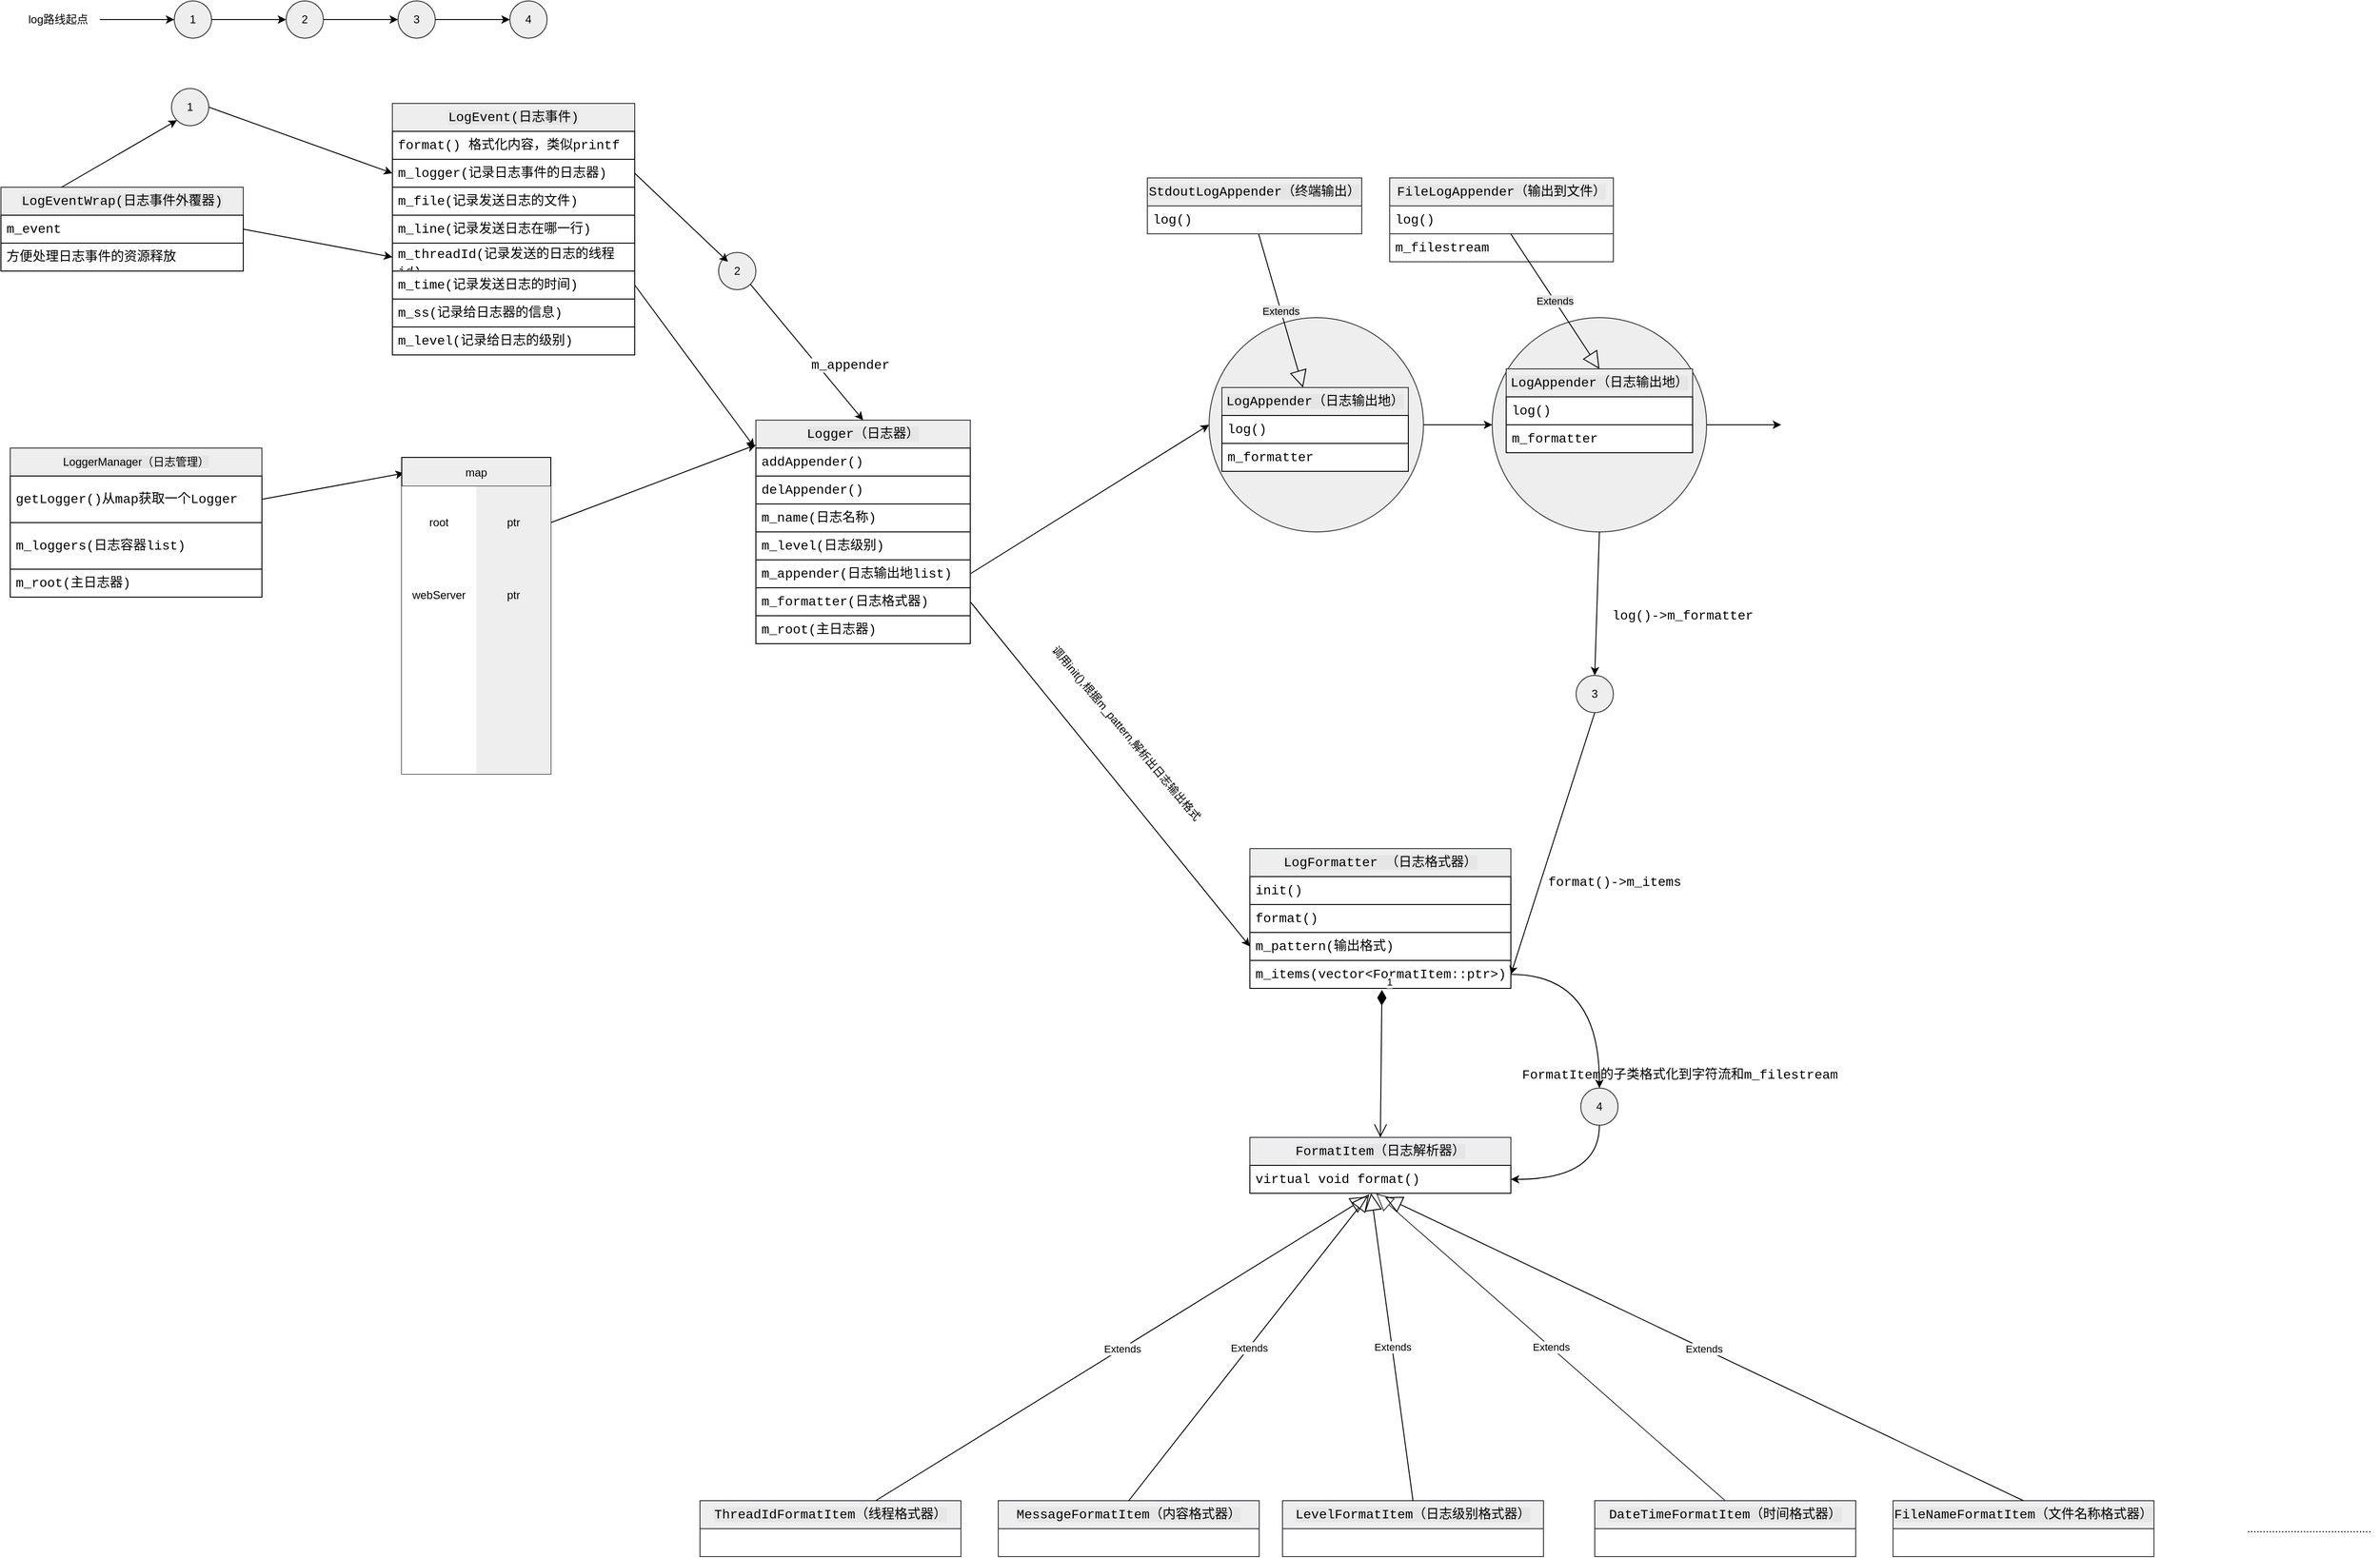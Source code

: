 <mxfile scale="1" border="50">
    <diagram id="f4DNaDPMch9oazMRYpG_" name="第 1 页">
        <mxGraphModel dx="3034" dy="1907" grid="0" gridSize="10" guides="1" tooltips="1" connect="1" arrows="1" fold="1" page="1" pageScale="1" pageWidth="1169" pageHeight="827" background="#ffffff" math="0" shadow="0">
            <root>
                <mxCell id="0"/>
                <mxCell id="1" parent="0"/>
                <mxCell id="154" style="edgeStyle=none;html=1;exitX=0.5;exitY=1;exitDx=0;exitDy=0;entryX=0.5;entryY=0;entryDx=0;entryDy=0;fontColor=#000000;strokeColor=#000000;" parent="1" source="90" target="144" edge="1">
                    <mxGeometry relative="1" as="geometry"/>
                </mxCell>
                <mxCell id="197" style="edgeStyle=none;html=1;exitX=1;exitY=0.5;exitDx=0;exitDy=0;fontColor=#000000;strokeColor=#000000;" parent="1" source="90" edge="1">
                    <mxGeometry relative="1" as="geometry">
                        <mxPoint x="1120" y="145" as="targetPoint"/>
                    </mxGeometry>
                </mxCell>
                <mxCell id="90" value="" style="ellipse;whiteSpace=wrap;html=1;aspect=fixed;strokeColor=#36393d;fillColor=#eeeeee;fontColor=#000000;" parent="1" vertex="1">
                    <mxGeometry x="810" y="30" width="230" height="230" as="geometry"/>
                </mxCell>
                <mxCell id="99" style="edgeStyle=none;html=1;exitX=1;exitY=0.5;exitDx=0;exitDy=0;entryX=0;entryY=0.5;entryDx=0;entryDy=0;fontColor=#000000;strokeColor=#000000;" parent="1" source="88" target="90" edge="1">
                    <mxGeometry relative="1" as="geometry"/>
                </mxCell>
                <mxCell id="88" value="" style="ellipse;whiteSpace=wrap;html=1;aspect=fixed;strokeColor=#36393d;fillColor=#eeeeee;fontColor=#000000;" parent="1" vertex="1">
                    <mxGeometry x="506.25" y="30" width="230" height="230" as="geometry"/>
                </mxCell>
                <mxCell id="5" value="&lt;div style=&quot;font-family: Consolas, &amp;quot;Courier New&amp;quot;, monospace; font-size: 14px; line-height: 19px;&quot;&gt;&lt;font style=&quot;background-color: rgb(230, 230, 230);&quot; color=&quot;#000000&quot;&gt;Logger（日志器）&lt;/font&gt;&lt;/div&gt;" style="swimlane;fontStyle=0;childLayout=stackLayout;horizontal=1;startSize=30;horizontalStack=0;resizeParent=1;resizeParentMax=0;resizeLast=0;collapsible=1;marginBottom=0;whiteSpace=wrap;html=1;strokeColor=#36393d;fillColor=#eeeeee;" parent="1" vertex="1">
                    <mxGeometry x="20" y="140" width="230" height="240" as="geometry"/>
                </mxCell>
                <mxCell id="6" value="&lt;div style=&quot;font-family: Consolas, &amp;quot;Courier New&amp;quot;, monospace; font-size: 14px; line-height: 19px;&quot;&gt;&lt;div style=&quot;line-height: 19px;&quot;&gt;&lt;font style=&quot;background-color: rgb(255, 255, 255);&quot;&gt;addAppender()&lt;/font&gt;&lt;/div&gt;&lt;/div&gt;" style="text;align=left;verticalAlign=middle;spacingLeft=4;spacingRight=4;overflow=hidden;points=[[0,0.5],[1,0.5]];portConstraint=eastwest;rotatable=0;whiteSpace=wrap;html=1;fontColor=#000000;strokeColor=#000000;" parent="5" vertex="1">
                    <mxGeometry y="30" width="230" height="30" as="geometry"/>
                </mxCell>
                <mxCell id="104" value="&lt;div style=&quot;font-family: Consolas, &amp;quot;Courier New&amp;quot;, monospace; font-size: 14px; line-height: 19px;&quot;&gt;&lt;div style=&quot;line-height: 19px;&quot;&gt;&lt;font style=&quot;background-color: rgb(255, 255, 255);&quot;&gt;delAppender()&lt;/font&gt;&lt;/div&gt;&lt;/div&gt;" style="text;align=left;verticalAlign=middle;spacingLeft=4;spacingRight=4;overflow=hidden;points=[[0,0.5],[1,0.5]];portConstraint=eastwest;rotatable=0;whiteSpace=wrap;html=1;fontColor=#000000;strokeColor=#000000;" parent="5" vertex="1">
                    <mxGeometry y="60" width="230" height="30" as="geometry"/>
                </mxCell>
                <mxCell id="103" value="&lt;div style=&quot;font-family: Consolas, &amp;quot;Courier New&amp;quot;, monospace; font-size: 14px; line-height: 19px;&quot;&gt;&lt;font style=&quot;background-color: rgb(255, 255, 255);&quot;&gt;m_name(日志名称)&lt;/font&gt;&lt;/div&gt;" style="text;align=left;verticalAlign=middle;spacingLeft=4;spacingRight=4;overflow=hidden;points=[[0,0.5],[1,0.5]];portConstraint=eastwest;rotatable=0;whiteSpace=wrap;html=1;fontColor=#000000;strokeColor=#000000;" parent="5" vertex="1">
                    <mxGeometry y="90" width="230" height="30" as="geometry"/>
                </mxCell>
                <mxCell id="7" value="&lt;div style=&quot;font-family: Consolas, &amp;quot;Courier New&amp;quot;, monospace; font-size: 14px; line-height: 19px;&quot;&gt;&lt;span style=&quot;background-color: rgb(255, 255, 255);&quot;&gt;m_level(日志级别)&lt;/span&gt;&lt;/div&gt;" style="text;align=left;verticalAlign=middle;spacingLeft=4;spacingRight=4;overflow=hidden;points=[[0,0.5],[1,0.5]];portConstraint=eastwest;rotatable=0;whiteSpace=wrap;html=1;fontColor=#000000;strokeColor=#000000;" parent="5" vertex="1">
                    <mxGeometry y="120" width="230" height="30" as="geometry"/>
                </mxCell>
                <mxCell id="9" value="&lt;div style=&quot;font-family: Consolas, &amp;quot;Courier New&amp;quot;, monospace; font-size: 14px; line-height: 19px;&quot;&gt;&lt;span style=&quot;background-color: rgb(255, 255, 255);&quot;&gt;m_appender(日志输出地list)&lt;/span&gt;&lt;/div&gt;" style="text;align=left;verticalAlign=middle;spacingLeft=4;spacingRight=4;overflow=hidden;points=[[0,0.5],[1,0.5]];portConstraint=eastwest;rotatable=0;whiteSpace=wrap;html=1;fontColor=#000000;strokeColor=#000000;" parent="5" vertex="1">
                    <mxGeometry y="150" width="230" height="30" as="geometry"/>
                </mxCell>
                <mxCell id="8" value="&lt;div style=&quot;font-family: Consolas, &amp;quot;Courier New&amp;quot;, monospace; font-size: 14px; line-height: 19px;&quot;&gt;&lt;div style=&quot;line-height: 19px;&quot;&gt;&lt;span style=&quot;background-color: rgb(255, 255, 255);&quot;&gt;m_formatter(日志格式器)&lt;/span&gt;&lt;/div&gt;&lt;/div&gt;" style="text;align=left;verticalAlign=middle;spacingLeft=4;spacingRight=4;overflow=hidden;points=[[0,0.5],[1,0.5]];portConstraint=eastwest;rotatable=0;whiteSpace=wrap;html=1;fontColor=#000000;strokeColor=#000000;" parent="5" vertex="1">
                    <mxGeometry y="180" width="230" height="30" as="geometry"/>
                </mxCell>
                <mxCell id="10" value="&lt;div style=&quot;font-family: Consolas, &amp;quot;Courier New&amp;quot;, monospace; font-size: 14px; line-height: 19px;&quot;&gt;&lt;span style=&quot;background-color: rgb(255, 255, 255);&quot;&gt;m_root(主日志器)&lt;/span&gt;&lt;/div&gt;" style="text;align=left;verticalAlign=middle;spacingLeft=4;spacingRight=4;overflow=hidden;points=[[0,0.5],[1,0.5]];portConstraint=eastwest;rotatable=0;whiteSpace=wrap;html=1;fontColor=#000000;strokeColor=#000000;" parent="5" vertex="1">
                    <mxGeometry y="210" width="230" height="30" as="geometry"/>
                </mxCell>
                <mxCell id="13" value="&lt;span style=&quot;background-color: rgb(230, 230, 230);&quot;&gt;LoggerManager（日志管理）&lt;/span&gt;" style="swimlane;fontStyle=0;childLayout=stackLayout;horizontal=1;startSize=30;horizontalStack=0;resizeParent=1;resizeParentMax=0;resizeLast=0;collapsible=1;marginBottom=0;whiteSpace=wrap;html=1;labelBackgroundColor=#FFFFFF;fillColor=#eeeeee;strokeColor=#36393d;fontColor=#000000;" parent="1" vertex="1">
                    <mxGeometry x="-780" y="170" width="270" height="160" as="geometry"/>
                </mxCell>
                <mxCell id="14" value="&lt;div style=&quot;font-family: Consolas, &amp;quot;Courier New&amp;quot;, monospace; font-size: 14px; line-height: 19px;&quot;&gt;&lt;div style=&quot;line-height: 19px;&quot;&gt;&lt;span style=&quot;background-color: rgb(255, 255, 255);&quot;&gt;getLogger()从map获取一个Logger&lt;/span&gt;&lt;/div&gt;&lt;/div&gt;" style="text;align=left;verticalAlign=middle;spacingLeft=4;spacingRight=4;overflow=hidden;points=[[0,0.5],[1,0.5]];portConstraint=eastwest;rotatable=0;whiteSpace=wrap;html=1;fontColor=#000000;strokeColor=#000000;" parent="13" vertex="1">
                    <mxGeometry y="30" width="270" height="50" as="geometry"/>
                </mxCell>
                <mxCell id="198" value="&lt;div style=&quot;font-family: Consolas, &amp;quot;Courier New&amp;quot;, monospace; font-size: 14px; line-height: 19px;&quot;&gt;&lt;span style=&quot;background-color: rgb(255, 255, 255);&quot;&gt;m_loggers(日志容器list)&lt;/span&gt;&lt;/div&gt;" style="text;align=left;verticalAlign=middle;spacingLeft=4;spacingRight=4;overflow=hidden;points=[[0,0.5],[1,0.5]];portConstraint=eastwest;rotatable=0;whiteSpace=wrap;html=1;fontColor=#000000;strokeColor=#000000;" parent="13" vertex="1">
                    <mxGeometry y="80" width="270" height="50" as="geometry"/>
                </mxCell>
                <mxCell id="16" value="&lt;div style=&quot;font-family: Consolas, &amp;quot;Courier New&amp;quot;, monospace; font-size: 14px; line-height: 19px;&quot;&gt;&lt;div style=&quot;line-height: 19px;&quot;&gt;&lt;div style=&quot;line-height: 19px;&quot;&gt;&lt;span style=&quot;background-color: rgb(255, 255, 255);&quot;&gt;m_root(主日志器)&lt;/span&gt;&lt;/div&gt;&lt;/div&gt;&lt;/div&gt;" style="text;align=left;verticalAlign=middle;spacingLeft=4;spacingRight=4;overflow=hidden;points=[[0,0.5],[1,0.5]];portConstraint=eastwest;rotatable=0;whiteSpace=wrap;html=1;fontColor=#000000;strokeColor=#000000;" parent="13" vertex="1">
                    <mxGeometry y="130" width="270" height="30" as="geometry"/>
                </mxCell>
                <mxCell id="19" style="edgeStyle=none;html=1;entryX=0.015;entryY=0.05;entryDx=0;entryDy=0;exitX=1;exitY=0.5;exitDx=0;exitDy=0;entryPerimeter=0;fontColor=#000000;strokeColor=#000000;" parent="1" source="14" target="72" edge="1">
                    <mxGeometry relative="1" as="geometry">
                        <mxPoint x="-10.0" y="240" as="targetPoint"/>
                    </mxGeometry>
                </mxCell>
                <mxCell id="22" value="&lt;div style=&quot;font-family: Consolas, &amp;quot;Courier New&amp;quot;, monospace; font-size: 14px; line-height: 19px;&quot;&gt;&lt;span style=&quot;background-color: rgb(230, 230, 230);&quot;&gt;LogFormatter （日志格式器）&lt;/span&gt;&lt;/div&gt;" style="swimlane;fontStyle=0;childLayout=stackLayout;horizontal=1;startSize=30;horizontalStack=0;resizeParent=1;resizeParentMax=0;resizeLast=0;collapsible=1;marginBottom=0;whiteSpace=wrap;html=1;strokeColor=#36393d;fillColor=#eeeeee;fontColor=#000000;" parent="1" vertex="1">
                    <mxGeometry x="550" y="600" width="280" height="150" as="geometry"/>
                </mxCell>
                <mxCell id="23" value="&lt;div style=&quot;font-family: Consolas, &amp;quot;Courier New&amp;quot;, monospace; font-size: 14px; line-height: 19px;&quot;&gt;&lt;span style=&quot;background-color: rgb(255, 255, 255);&quot;&gt;init()&lt;/span&gt;&lt;/div&gt;" style="text;align=left;verticalAlign=middle;spacingLeft=4;spacingRight=4;overflow=hidden;points=[[0,0.5],[1,0.5]];portConstraint=eastwest;rotatable=0;whiteSpace=wrap;html=1;fontColor=#000000;strokeColor=#000000;" parent="22" vertex="1">
                    <mxGeometry y="30" width="280" height="30" as="geometry"/>
                </mxCell>
                <mxCell id="165" value="&lt;div style=&quot;font-family: Consolas, &amp;quot;Courier New&amp;quot;, monospace; font-size: 14px; line-height: 19px;&quot;&gt;&lt;div style=&quot;line-height: 19px;&quot;&gt;&lt;span style=&quot;background-color: rgb(255, 255, 255);&quot;&gt;format()&lt;/span&gt;&lt;/div&gt;&lt;/div&gt;" style="text;align=left;verticalAlign=middle;spacingLeft=4;spacingRight=4;overflow=hidden;points=[[0,0.5],[1,0.5]];portConstraint=eastwest;rotatable=0;whiteSpace=wrap;html=1;fontColor=#000000;strokeColor=#000000;" parent="22" vertex="1">
                    <mxGeometry y="60" width="280" height="30" as="geometry"/>
                </mxCell>
                <mxCell id="24" value="&lt;div style=&quot;font-family: Consolas, &amp;quot;Courier New&amp;quot;, monospace; font-size: 14px; line-height: 19px;&quot;&gt;&lt;span style=&quot;background-color: rgb(255, 255, 255);&quot;&gt;m_pattern(输出格式)&lt;/span&gt;&lt;/div&gt;" style="text;align=left;verticalAlign=middle;spacingLeft=4;spacingRight=4;overflow=hidden;points=[[0,0.5],[1,0.5]];portConstraint=eastwest;rotatable=0;whiteSpace=wrap;html=1;fontColor=#000000;strokeColor=#000000;" parent="22" vertex="1">
                    <mxGeometry y="90" width="280" height="30" as="geometry"/>
                </mxCell>
                <mxCell id="25" value="&lt;div style=&quot;font-family: Consolas, &amp;quot;Courier New&amp;quot;, monospace; font-size: 14px; line-height: 19px;&quot;&gt;&lt;span style=&quot;background-color: rgb(255, 255, 255);&quot;&gt;m_items(vector&amp;lt;FormatItem::ptr&amp;gt;)&lt;/span&gt;&lt;/div&gt;" style="text;align=left;verticalAlign=middle;spacingLeft=4;spacingRight=4;overflow=hidden;points=[[0,0.5],[1,0.5]];portConstraint=eastwest;rotatable=0;whiteSpace=wrap;html=1;fontColor=#000000;strokeColor=#000000;" parent="22" vertex="1">
                    <mxGeometry y="120" width="280" height="30" as="geometry"/>
                </mxCell>
                <mxCell id="26" style="edgeStyle=none;html=1;entryX=0;entryY=0.5;entryDx=0;entryDy=0;exitX=1;exitY=0.5;exitDx=0;exitDy=0;fontColor=#000000;strokeColor=#000000;" parent="1" source="8" target="24" edge="1">
                    <mxGeometry relative="1" as="geometry"/>
                </mxCell>
                <mxCell id="28" value="调用init(),根据m_pattern,解析出日志输出格式" style="text;html=1;align=center;verticalAlign=middle;resizable=0;points=[];autosize=1;rotation=50;fontColor=#000000;strokeColor=none;labelBorderColor=none;" parent="1" vertex="1">
                    <mxGeometry x="277" y="461" width="280" height="30" as="geometry"/>
                </mxCell>
                <mxCell id="29" value="&lt;div style=&quot;font-family: Consolas, &amp;quot;Courier New&amp;quot;, monospace; font-size: 14px; line-height: 19px;&quot;&gt;&lt;div style=&quot;line-height: 19px;&quot;&gt;&lt;span style=&quot;background-color: rgb(230, 230, 230);&quot;&gt;LogAppender（日志输出地）&lt;/span&gt;&lt;/div&gt;&lt;/div&gt;" style="swimlane;fontStyle=0;childLayout=stackLayout;horizontal=1;startSize=30;horizontalStack=0;resizeParent=1;resizeParentMax=0;resizeLast=0;collapsible=1;marginBottom=0;whiteSpace=wrap;html=1;strokeColor=#36393d;fillColor=#eeeeee;fontColor=#000000;" parent="1" vertex="1">
                    <mxGeometry x="520" y="105" width="200" height="90" as="geometry"/>
                </mxCell>
                <mxCell id="127" value="&lt;div style=&quot;font-family: Consolas, &amp;quot;Courier New&amp;quot;, monospace; font-size: 14px; line-height: 19px;&quot;&gt;&lt;div style=&quot;line-height: 19px;&quot;&gt;&lt;span style=&quot;background-color: rgb(255, 255, 255);&quot;&gt;log()&lt;/span&gt;&lt;br&gt;&lt;/div&gt;&lt;/div&gt;" style="text;align=left;verticalAlign=middle;spacingLeft=4;spacingRight=4;overflow=hidden;points=[[0,0.5],[1,0.5]];portConstraint=eastwest;rotatable=0;whiteSpace=wrap;html=1;fontColor=#000000;strokeColor=#000000;fillColor=#FFFFFF;" parent="29" vertex="1">
                    <mxGeometry y="30" width="200" height="30" as="geometry"/>
                </mxCell>
                <mxCell id="30" value="&lt;div style=&quot;font-family: Consolas, &amp;quot;Courier New&amp;quot;, monospace; font-size: 14px; line-height: 19px;&quot;&gt;&lt;div style=&quot;line-height: 19px;&quot;&gt;&lt;span style=&quot;background-color: rgb(255, 255, 255);&quot;&gt;m_formatter&lt;/span&gt;&lt;/div&gt;&lt;/div&gt;" style="text;align=left;verticalAlign=middle;spacingLeft=4;spacingRight=4;overflow=hidden;points=[[0,0.5],[1,0.5]];portConstraint=eastwest;rotatable=0;whiteSpace=wrap;html=1;fontColor=#000000;strokeColor=#000000;fillColor=#FFFFFF;" parent="29" vertex="1">
                    <mxGeometry y="60" width="200" height="30" as="geometry"/>
                </mxCell>
                <mxCell id="33" style="edgeStyle=none;html=1;exitX=1;exitY=0.5;exitDx=0;exitDy=0;entryX=0;entryY=0.5;entryDx=0;entryDy=0;fontColor=#000000;strokeColor=#000000;" parent="1" source="9" target="88" edge="1">
                    <mxGeometry relative="1" as="geometry">
                        <mxPoint x="510" y="180" as="targetPoint"/>
                    </mxGeometry>
                </mxCell>
                <mxCell id="36" value="&lt;span style=&quot;background-color: rgb(230, 230, 230);&quot;&gt;Extends&lt;/span&gt;" style="endArrow=block;endSize=16;endFill=0;html=1;fontColor=#000000;strokeColor=#000000;" parent="1" source="39" target="29" edge="1">
                    <mxGeometry width="160" relative="1" as="geometry">
                        <mxPoint x="1020" y="150" as="sourcePoint"/>
                        <mxPoint x="800" y="140" as="targetPoint"/>
                    </mxGeometry>
                </mxCell>
                <mxCell id="38" value="&lt;div style=&quot;font-family: Consolas, &amp;quot;Courier New&amp;quot;, monospace; font-size: 14px; line-height: 19px;&quot;&gt;&lt;div style=&quot;line-height: 19px;&quot;&gt;&lt;div style=&quot;line-height: 19px;&quot;&gt;&lt;font style=&quot;background-color: rgb(230, 230, 230);&quot; color=&quot;#000000&quot;&gt;StdoutLogAppender（终端输出）&lt;/font&gt;&lt;/div&gt;&lt;/div&gt;&lt;/div&gt;" style="swimlane;fontStyle=0;childLayout=stackLayout;horizontal=1;startSize=30;horizontalStack=0;resizeParent=1;resizeParentMax=0;resizeLast=0;collapsible=1;marginBottom=0;whiteSpace=wrap;html=1;strokeColor=#36393d;fillColor=#eeeeee;fontColor=#E6E6E6;" parent="1" vertex="1">
                    <mxGeometry x="440" y="-120" width="230" height="60" as="geometry"/>
                </mxCell>
                <mxCell id="39" value="&lt;div style=&quot;font-family: Consolas, &amp;quot;Courier New&amp;quot;, monospace; font-size: 14px; line-height: 19px;&quot;&gt;&lt;div style=&quot;line-height: 19px;&quot;&gt;&lt;span style=&quot;background-color: rgb(255, 255, 255);&quot;&gt;log()&lt;/span&gt;&lt;/div&gt;&lt;/div&gt;" style="text;align=left;verticalAlign=middle;spacingLeft=4;spacingRight=4;overflow=hidden;points=[[0,0.5],[1,0.5]];portConstraint=eastwest;rotatable=0;whiteSpace=wrap;html=1;strokeColor=#36393d;fillColor=#FFFFFF;fontColor=#000000;labelBorderColor=none;" parent="38" vertex="1">
                    <mxGeometry y="30" width="230" height="30" as="geometry"/>
                </mxCell>
                <mxCell id="40" value="&lt;div style=&quot;font-family: Consolas, &amp;quot;Courier New&amp;quot;, monospace; font-size: 14px; line-height: 19px;&quot;&gt;&lt;div style=&quot;line-height: 19px;&quot;&gt;&lt;div style=&quot;line-height: 19px;&quot;&gt;&lt;div style=&quot;line-height: 19px;&quot;&gt;&lt;span style=&quot;background-color: rgb(230, 230, 230);&quot;&gt;FileLogAppender（输出到文件）&lt;/span&gt;&lt;/div&gt;&lt;/div&gt;&lt;/div&gt;&lt;/div&gt;" style="swimlane;fontStyle=0;childLayout=stackLayout;horizontal=1;startSize=30;horizontalStack=0;resizeParent=1;resizeParentMax=0;resizeLast=0;collapsible=1;marginBottom=0;whiteSpace=wrap;html=1;strokeColor=#36393d;fillColor=#eeeeee;fontColor=#000000;" parent="1" vertex="1">
                    <mxGeometry x="700" y="-120" width="240" height="90" as="geometry"/>
                </mxCell>
                <mxCell id="41" value="&lt;div style=&quot;font-family: Consolas, &amp;quot;Courier New&amp;quot;, monospace; font-size: 14px; line-height: 19px;&quot;&gt;&lt;div style=&quot;line-height: 19px;&quot;&gt;&lt;span style=&quot;background-color: rgb(255, 255, 255);&quot;&gt;log()&lt;/span&gt;&lt;/div&gt;&lt;/div&gt;" style="text;align=left;verticalAlign=middle;spacingLeft=4;spacingRight=4;overflow=hidden;points=[[0,0.5],[1,0.5]];portConstraint=eastwest;rotatable=0;whiteSpace=wrap;html=1;strokeColor=#36393d;fillColor=#FFFFFF;fontColor=#000000;" parent="40" vertex="1">
                    <mxGeometry y="30" width="240" height="30" as="geometry"/>
                </mxCell>
                <mxCell id="128" value="&lt;div style=&quot;font-family: Consolas, &amp;quot;Courier New&amp;quot;, monospace; font-size: 14px; line-height: 19px;&quot;&gt;&lt;div style=&quot;line-height: 19px;&quot;&gt;&lt;span style=&quot;background-color: rgb(255, 255, 255);&quot;&gt;m_filestream&lt;/span&gt;&lt;br&gt;&lt;/div&gt;&lt;/div&gt;" style="text;align=left;verticalAlign=middle;spacingLeft=4;spacingRight=4;overflow=hidden;points=[[0,0.5],[1,0.5]];portConstraint=eastwest;rotatable=0;whiteSpace=wrap;html=1;strokeColor=#36393d;fillColor=#FFFFFF;fontColor=#000000;" parent="40" vertex="1">
                    <mxGeometry y="60" width="240" height="30" as="geometry"/>
                </mxCell>
                <mxCell id="42" value="&lt;span style=&quot;background-color: rgb(230, 230, 230);&quot;&gt;Extends&lt;/span&gt;" style="endArrow=block;endSize=16;endFill=0;html=1;entryX=0.5;entryY=0;entryDx=0;entryDy=0;fontColor=#000000;strokeColor=#000000;" parent="1" source="41" target="92" edge="1">
                    <mxGeometry width="160" relative="1" as="geometry">
                        <mxPoint x="730" y="120" as="sourcePoint"/>
                        <mxPoint x="890" y="120" as="targetPoint"/>
                    </mxGeometry>
                </mxCell>
                <mxCell id="72" value="map" style="shape=table;startSize=31;container=1;collapsible=0;childLayout=tableLayout;fillColor=#eeeeee;strokeColor=#000000;fontColor=#000000;labelBorderColor=none;labelBackgroundColor=none;" parent="1" vertex="1">
                    <mxGeometry x="-360" y="180" width="160" height="340" as="geometry"/>
                </mxCell>
                <mxCell id="73" value="" style="shape=tableRow;horizontal=0;startSize=0;swimlaneHead=0;swimlaneBody=0;top=0;left=0;bottom=0;right=0;collapsible=0;dropTarget=0;points=[[0,0.5],[1,0.5]];portConstraint=eastwest;strokeColor=#36393d;fillColor=#eeeeee;labelBorderColor=#000000;" parent="72" vertex="1">
                    <mxGeometry y="31" width="160" height="78" as="geometry"/>
                </mxCell>
                <mxCell id="74" value="&lt;font&gt;root&lt;/font&gt;" style="shape=partialRectangle;html=1;whiteSpace=wrap;connectable=0;overflow=hidden;top=0;left=0;bottom=0;right=0;pointerEvents=1;strokeColor=#000000;fillColor=#FFFFFF;fontColor=#000000;" parent="73" vertex="1">
                    <mxGeometry width="80" height="78" as="geometry">
                        <mxRectangle width="80" height="78" as="alternateBounds"/>
                    </mxGeometry>
                </mxCell>
                <mxCell id="75" value="&lt;font&gt;ptr&lt;/font&gt;" style="shape=partialRectangle;html=1;whiteSpace=wrap;connectable=0;overflow=hidden;top=0;left=0;bottom=0;right=0;pointerEvents=1;strokeColor=#36393d;fillColor=#eeeeee;fontColor=#000000;" parent="73" vertex="1">
                    <mxGeometry x="80" width="80" height="78" as="geometry">
                        <mxRectangle width="80" height="78" as="alternateBounds"/>
                    </mxGeometry>
                </mxCell>
                <mxCell id="76" value="" style="shape=tableRow;horizontal=0;startSize=0;swimlaneHead=0;swimlaneBody=0;top=0;left=0;bottom=0;right=0;collapsible=0;dropTarget=0;points=[[0,0.5],[1,0.5]];portConstraint=eastwest;strokeColor=#36393d;fillColor=#eeeeee;" parent="72" vertex="1">
                    <mxGeometry y="109" width="160" height="77" as="geometry"/>
                </mxCell>
                <mxCell id="77" value="&lt;font&gt;webServer&lt;/font&gt;" style="shape=partialRectangle;html=1;whiteSpace=wrap;connectable=0;overflow=hidden;top=0;left=0;bottom=0;right=0;pointerEvents=1;strokeColor=#36393d;fillColor=#FFFFFF;fontColor=#000000;" parent="76" vertex="1">
                    <mxGeometry width="80" height="77" as="geometry">
                        <mxRectangle width="80" height="77" as="alternateBounds"/>
                    </mxGeometry>
                </mxCell>
                <mxCell id="78" value="&lt;font&gt;ptr&lt;/font&gt;" style="shape=partialRectangle;html=1;whiteSpace=wrap;connectable=0;overflow=hidden;top=0;left=0;bottom=0;right=0;pointerEvents=1;strokeColor=#36393d;fillColor=#eeeeee;fontColor=#000000;" parent="76" vertex="1">
                    <mxGeometry x="80" width="80" height="77" as="geometry">
                        <mxRectangle width="80" height="77" as="alternateBounds"/>
                    </mxGeometry>
                </mxCell>
                <mxCell id="79" value="" style="shape=tableRow;horizontal=0;startSize=0;swimlaneHead=0;swimlaneBody=0;top=0;left=0;bottom=0;right=0;collapsible=0;dropTarget=0;points=[[0,0.5],[1,0.5]];portConstraint=eastwest;strokeColor=#36393d;fillColor=#eeeeee;" parent="72" vertex="1">
                    <mxGeometry y="186" width="160" height="77" as="geometry"/>
                </mxCell>
                <mxCell id="80" value="" style="shape=partialRectangle;html=1;whiteSpace=wrap;connectable=0;overflow=hidden;top=0;left=0;bottom=0;right=0;pointerEvents=1;strokeColor=#36393d;fillColor=#FFFFFF;" parent="79" vertex="1">
                    <mxGeometry width="80" height="77" as="geometry">
                        <mxRectangle width="80" height="77" as="alternateBounds"/>
                    </mxGeometry>
                </mxCell>
                <mxCell id="81" value="" style="shape=partialRectangle;html=1;whiteSpace=wrap;connectable=0;overflow=hidden;top=0;left=0;bottom=0;right=0;pointerEvents=1;strokeColor=#36393d;fillColor=#eeeeee;" parent="79" vertex="1">
                    <mxGeometry x="80" width="80" height="77" as="geometry">
                        <mxRectangle width="80" height="77" as="alternateBounds"/>
                    </mxGeometry>
                </mxCell>
                <mxCell id="82" value="" style="shape=tableRow;horizontal=0;startSize=0;swimlaneHead=0;swimlaneBody=0;top=0;left=0;bottom=0;right=0;collapsible=0;dropTarget=0;points=[[0,0.5],[1,0.5]];portConstraint=eastwest;fontColor=#000000;strokeColor=#000000;" parent="72" vertex="1">
                    <mxGeometry y="263" width="160" height="77" as="geometry"/>
                </mxCell>
                <mxCell id="83" value="" style="shape=partialRectangle;html=1;whiteSpace=wrap;connectable=0;overflow=hidden;top=0;left=0;bottom=0;right=0;pointerEvents=1;strokeColor=#36393d;fillColor=#FFFFFF;" parent="82" vertex="1">
                    <mxGeometry width="80" height="77" as="geometry">
                        <mxRectangle width="80" height="77" as="alternateBounds"/>
                    </mxGeometry>
                </mxCell>
                <mxCell id="84" value="" style="shape=partialRectangle;html=1;whiteSpace=wrap;connectable=0;overflow=hidden;top=0;left=0;bottom=0;right=0;pointerEvents=1;strokeColor=#36393d;fillColor=#eeeeee;" parent="82" vertex="1">
                    <mxGeometry x="80" width="80" height="77" as="geometry">
                        <mxRectangle width="80" height="77" as="alternateBounds"/>
                    </mxGeometry>
                </mxCell>
                <mxCell id="87" style="edgeStyle=none;html=1;exitX=1;exitY=0.5;exitDx=0;exitDy=0;entryX=0;entryY=0.111;entryDx=0;entryDy=0;entryPerimeter=0;fontColor=#000000;strokeColor=#000000;" parent="1" source="73" target="5" edge="1">
                    <mxGeometry relative="1" as="geometry"/>
                </mxCell>
                <mxCell id="92" value="&lt;div style=&quot;font-family: Consolas, &amp;quot;Courier New&amp;quot;, monospace; font-size: 14px; line-height: 19px;&quot;&gt;&lt;div style=&quot;line-height: 19px;&quot;&gt;&lt;font color=&quot;#000000&quot; style=&quot;background-color: rgb(230, 230, 230);&quot;&gt;LogAppender（日志输出地）&lt;/font&gt;&lt;/div&gt;&lt;/div&gt;" style="swimlane;fontStyle=0;childLayout=stackLayout;horizontal=1;startSize=30;horizontalStack=0;resizeParent=1;resizeParentMax=0;resizeLast=0;collapsible=1;marginBottom=0;whiteSpace=wrap;html=1;strokeColor=#36393d;fillColor=#eeeeee;" parent="1" vertex="1">
                    <mxGeometry x="825" y="85" width="200" height="90" as="geometry"/>
                </mxCell>
                <mxCell id="93" value="&lt;div style=&quot;font-family: Consolas, &amp;quot;Courier New&amp;quot;, monospace; font-size: 14px; line-height: 19px;&quot;&gt;&lt;div style=&quot;line-height: 19px;&quot;&gt;&lt;div style=&quot;line-height: 19px;&quot;&gt;&lt;div style=&quot;line-height: 19px;&quot;&gt;&lt;span style=&quot;background-color: rgb(255, 255, 255);&quot;&gt;log()&lt;/span&gt;&lt;/div&gt;&lt;/div&gt;&lt;/div&gt;&lt;/div&gt;" style="text;align=left;verticalAlign=middle;spacingLeft=4;spacingRight=4;overflow=hidden;points=[[0,0.5],[1,0.5]];portConstraint=eastwest;rotatable=0;whiteSpace=wrap;html=1;fontColor=#000000;strokeColor=#000000;fillColor=#FFFFFF;" parent="92" vertex="1">
                    <mxGeometry y="30" width="200" height="30" as="geometry"/>
                </mxCell>
                <mxCell id="98" value="&lt;div style=&quot;font-family: Consolas, &amp;quot;Courier New&amp;quot;, monospace; font-size: 14px; line-height: 19px;&quot;&gt;&lt;div style=&quot;line-height: 19px;&quot;&gt;&lt;div style=&quot;line-height: 19px;&quot;&gt;&lt;div style=&quot;line-height: 19px;&quot;&gt;&lt;span style=&quot;background-color: rgb(255, 255, 255);&quot;&gt;m_formatter&lt;/span&gt;&lt;br&gt;&lt;/div&gt;&lt;/div&gt;&lt;/div&gt;&lt;/div&gt;" style="text;align=left;verticalAlign=middle;spacingLeft=4;spacingRight=4;overflow=hidden;points=[[0,0.5],[1,0.5]];portConstraint=eastwest;rotatable=0;whiteSpace=wrap;html=1;fontColor=#000000;strokeColor=#000000;fillColor=#FFFFFF;" parent="92" vertex="1">
                    <mxGeometry y="60" width="200" height="30" as="geometry"/>
                </mxCell>
                <mxCell id="105" value="&lt;div style=&quot;font-family: Consolas, &amp;quot;Courier New&amp;quot;, monospace; font-size: 14px; line-height: 19px;&quot;&gt;&lt;div style=&quot;line-height: 19px;&quot;&gt;&lt;span style=&quot;background-color: rgb(230, 230, 230);&quot;&gt;LogEvent(日志事件)&lt;/span&gt;&lt;/div&gt;&lt;/div&gt;" style="swimlane;fontStyle=0;childLayout=stackLayout;horizontal=1;startSize=30;horizontalStack=0;resizeParent=1;resizeParentMax=0;resizeLast=0;collapsible=1;marginBottom=0;whiteSpace=wrap;html=1;strokeColor=#36393d;fillColor=#eeeeee;fontColor=#000000;" parent="1" vertex="1">
                    <mxGeometry x="-370" y="-200" width="260" height="270" as="geometry"/>
                </mxCell>
                <mxCell id="106" value="&lt;div style=&quot;font-family: Consolas, &amp;quot;Courier New&amp;quot;, monospace; font-size: 14px; line-height: 19px;&quot;&gt;&lt;div style=&quot;line-height: 19px;&quot;&gt;&lt;div style=&quot;line-height: 19px;&quot;&gt;&lt;span style=&quot;background-color: rgb(255, 255, 255);&quot;&gt;format() 格式化内容，类似printf&lt;/span&gt;&lt;/div&gt;&lt;/div&gt;&lt;/div&gt;" style="text;align=left;verticalAlign=middle;spacingLeft=4;spacingRight=4;overflow=hidden;points=[[0,0.5],[1,0.5]];portConstraint=eastwest;rotatable=0;whiteSpace=wrap;html=1;fontColor=#000000;strokeColor=#000000;" parent="105" vertex="1">
                    <mxGeometry y="30" width="260" height="30" as="geometry"/>
                </mxCell>
                <mxCell id="125" value="&lt;div style=&quot;font-family: Consolas, &amp;quot;Courier New&amp;quot;, monospace; font-size: 14px; line-height: 19px;&quot;&gt;&lt;div style=&quot;line-height: 19px;&quot;&gt;&lt;div style=&quot;line-height: 19px;&quot;&gt;&lt;div style=&quot;line-height: 19px;&quot;&gt;&lt;span style=&quot;background-color: rgb(255, 255, 255);&quot;&gt;m_logger(记录日志事件的日志器)&lt;/span&gt;&lt;/div&gt;&lt;/div&gt;&lt;/div&gt;&lt;/div&gt;" style="text;align=left;verticalAlign=middle;spacingLeft=4;spacingRight=4;overflow=hidden;points=[[0,0.5],[1,0.5]];portConstraint=eastwest;rotatable=0;whiteSpace=wrap;html=1;fontColor=#000000;strokeColor=#000000;" parent="105" vertex="1">
                    <mxGeometry y="60" width="260" height="30" as="geometry"/>
                </mxCell>
                <mxCell id="108" value="&lt;div style=&quot;font-family: Consolas, &amp;quot;Courier New&amp;quot;, monospace; font-size: 14px; line-height: 19px;&quot;&gt;&lt;span style=&quot;background-color: rgb(255, 255, 255);&quot;&gt;m_file(记录发送日志的文件)&lt;/span&gt;&lt;/div&gt;" style="text;align=left;verticalAlign=middle;spacingLeft=4;spacingRight=4;overflow=hidden;points=[[0,0.5],[1,0.5]];portConstraint=eastwest;rotatable=0;whiteSpace=wrap;html=1;fontColor=#000000;strokeColor=#000000;" parent="105" vertex="1">
                    <mxGeometry y="90" width="260" height="30" as="geometry"/>
                </mxCell>
                <mxCell id="109" value="&lt;div style=&quot;font-family: Consolas, &amp;quot;Courier New&amp;quot;, monospace; font-size: 14px; line-height: 19px;&quot;&gt;&lt;div style=&quot;line-height: 19px;&quot;&gt;&lt;span style=&quot;background-color: rgb(255, 255, 255);&quot;&gt;m_line(记录发送日志在哪一行)&lt;/span&gt;&lt;/div&gt;&lt;/div&gt;" style="text;align=left;verticalAlign=middle;spacingLeft=4;spacingRight=4;overflow=hidden;points=[[0,0.5],[1,0.5]];portConstraint=eastwest;rotatable=0;whiteSpace=wrap;html=1;fontColor=#000000;strokeColor=#000000;" parent="105" vertex="1">
                    <mxGeometry y="120" width="260" height="30" as="geometry"/>
                </mxCell>
                <mxCell id="110" value="&lt;div style=&quot;font-family: Consolas, &amp;quot;Courier New&amp;quot;, monospace; font-size: 14px; line-height: 19px;&quot;&gt;&lt;span style=&quot;background-color: rgb(255, 255, 255);&quot;&gt;m_threadId(记录发送的日志的线程id)&lt;/span&gt;&lt;/div&gt;" style="text;align=left;verticalAlign=middle;spacingLeft=4;spacingRight=4;overflow=hidden;points=[[0,0.5],[1,0.5]];portConstraint=eastwest;rotatable=0;whiteSpace=wrap;html=1;fontColor=#000000;strokeColor=#000000;" parent="105" vertex="1">
                    <mxGeometry y="150" width="260" height="30" as="geometry"/>
                </mxCell>
                <mxCell id="111" value="&lt;div style=&quot;font-family: Consolas, &amp;quot;Courier New&amp;quot;, monospace; font-size: 14px; line-height: 19px;&quot;&gt;&lt;div style=&quot;line-height: 19px;&quot;&gt;&lt;div style=&quot;line-height: 19px;&quot;&gt;&lt;span style=&quot;background-color: rgb(255, 255, 255);&quot;&gt;m_time(记录发送日志的时间)&lt;/span&gt;&lt;/div&gt;&lt;/div&gt;&lt;/div&gt;" style="text;align=left;verticalAlign=middle;spacingLeft=4;spacingRight=4;overflow=hidden;points=[[0,0.5],[1,0.5]];portConstraint=eastwest;rotatable=0;whiteSpace=wrap;html=1;fontColor=#000000;strokeColor=#000000;" parent="105" vertex="1">
                    <mxGeometry y="180" width="260" height="30" as="geometry"/>
                </mxCell>
                <mxCell id="113" value="&lt;div style=&quot;font-family: Consolas, &amp;quot;Courier New&amp;quot;, monospace; font-size: 14px; line-height: 19px;&quot;&gt;&lt;div style=&quot;line-height: 19px;&quot;&gt;&lt;div style=&quot;line-height: 19px;&quot;&gt;&lt;span style=&quot;background-color: rgb(255, 255, 255);&quot;&gt;m_ss(记录给日志器的信息)&lt;/span&gt;&lt;/div&gt;&lt;/div&gt;&lt;/div&gt;" style="text;align=left;verticalAlign=middle;spacingLeft=4;spacingRight=4;overflow=hidden;points=[[0,0.5],[1,0.5]];portConstraint=eastwest;rotatable=0;whiteSpace=wrap;html=1;fontColor=#000000;strokeColor=#000000;" parent="105" vertex="1">
                    <mxGeometry y="210" width="260" height="30" as="geometry"/>
                </mxCell>
                <mxCell id="114" value="&lt;div style=&quot;font-family: Consolas, &amp;quot;Courier New&amp;quot;, monospace; font-size: 14px; line-height: 19px;&quot;&gt;&lt;div style=&quot;line-height: 19px;&quot;&gt;&lt;div style=&quot;line-height: 19px;&quot;&gt;&lt;span style=&quot;background-color: rgb(255, 255, 255);&quot;&gt;m_level(记录给日志的级别)&lt;/span&gt;&lt;/div&gt;&lt;/div&gt;&lt;/div&gt;" style="text;align=left;verticalAlign=middle;spacingLeft=4;spacingRight=4;overflow=hidden;points=[[0,0.5],[1,0.5]];portConstraint=eastwest;rotatable=0;whiteSpace=wrap;html=1;fontColor=#000000;strokeColor=#000000;" parent="105" vertex="1">
                    <mxGeometry y="240" width="260" height="30" as="geometry"/>
                </mxCell>
                <mxCell id="115" value="&lt;div style=&quot;font-family: Consolas, &amp;quot;Courier New&amp;quot;, monospace; font-size: 14px; line-height: 19px;&quot;&gt;&lt;div style=&quot;line-height: 19px;&quot;&gt;&lt;div style=&quot;line-height: 19px;&quot;&gt;&lt;font style=&quot;background-color: rgb(230, 230, 230);&quot;&gt;LogEventWrap(日志事件外覆器)&lt;/font&gt;&lt;/div&gt;&lt;/div&gt;&lt;/div&gt;" style="swimlane;fontStyle=0;childLayout=stackLayout;horizontal=1;startSize=30;horizontalStack=0;resizeParent=1;resizeParentMax=0;resizeLast=0;collapsible=1;marginBottom=0;whiteSpace=wrap;html=1;strokeColor=#36393d;fillColor=#eeeeee;fontColor=#000000;" parent="1" vertex="1">
                    <mxGeometry x="-790" y="-110" width="260" height="90" as="geometry"/>
                </mxCell>
                <mxCell id="116" value="&lt;div style=&quot;font-family: Consolas, &amp;quot;Courier New&amp;quot;, monospace; font-size: 14px; line-height: 19px;&quot;&gt;&lt;div style=&quot;line-height: 19px;&quot;&gt;&lt;div style=&quot;line-height: 19px;&quot;&gt;&lt;div style=&quot;line-height: 19px;&quot;&gt;&lt;span style=&quot;background-color: rgb(255, 255, 255);&quot;&gt;m_event&lt;/span&gt;&lt;/div&gt;&lt;/div&gt;&lt;/div&gt;&lt;/div&gt;" style="text;align=left;verticalAlign=middle;spacingLeft=4;spacingRight=4;overflow=hidden;points=[[0,0.5],[1,0.5]];portConstraint=eastwest;rotatable=0;whiteSpace=wrap;html=1;fontColor=#000000;strokeColor=#000000;" parent="115" vertex="1">
                    <mxGeometry y="30" width="260" height="30" as="geometry"/>
                </mxCell>
                <mxCell id="124" value="&lt;div style=&quot;font-family: Consolas, &amp;quot;Courier New&amp;quot;, monospace; font-size: 14px; line-height: 19px;&quot;&gt;&lt;div style=&quot;line-height: 19px;&quot;&gt;&lt;div style=&quot;line-height: 19px;&quot;&gt;&lt;div style=&quot;line-height: 19px;&quot;&gt;&lt;span style=&quot;background-color: rgb(255, 255, 255);&quot;&gt;方便处理日志事件的资源释放&lt;/span&gt;&lt;/div&gt;&lt;/div&gt;&lt;/div&gt;&lt;/div&gt;" style="text;align=left;verticalAlign=middle;spacingLeft=4;spacingRight=4;overflow=hidden;points=[[0,0.5],[1,0.5]];portConstraint=eastwest;rotatable=0;whiteSpace=wrap;html=1;fontColor=#000000;strokeColor=#000000;" parent="115" vertex="1">
                    <mxGeometry y="60" width="260" height="30" as="geometry"/>
                </mxCell>
                <mxCell id="123" style="edgeStyle=none;html=1;entryX=0;entryY=0.5;entryDx=0;entryDy=0;exitX=1;exitY=0.5;exitDx=0;exitDy=0;fontColor=#000000;strokeColor=#000000;" parent="1" source="115" target="110" edge="1">
                    <mxGeometry relative="1" as="geometry">
                        <mxPoint x="-500" y="-80" as="sourcePoint"/>
                    </mxGeometry>
                </mxCell>
                <mxCell id="126" style="edgeStyle=none;html=1;exitX=1;exitY=0.5;exitDx=0;exitDy=0;entryX=-0.007;entryY=-0.033;entryDx=0;entryDy=0;entryPerimeter=0;fontColor=#000000;strokeColor=#000000;" parent="1" source="111" target="6" edge="1">
                    <mxGeometry relative="1" as="geometry"/>
                </mxCell>
                <mxCell id="129" value="&lt;div style=&quot;font-family: Consolas, &amp;quot;Courier New&amp;quot;, monospace; font-size: 14px; line-height: 19px;&quot;&gt;&lt;div style=&quot;line-height: 19px;&quot;&gt;&lt;span style=&quot;background-color: rgb(230, 230, 230);&quot;&gt;ThreadIdFormatItem（线程格式器）&lt;/span&gt;&lt;/div&gt;&lt;/div&gt;" style="swimlane;fontStyle=0;childLayout=stackLayout;horizontal=1;startSize=30;horizontalStack=0;resizeParent=1;resizeParentMax=0;resizeLast=0;collapsible=1;marginBottom=0;whiteSpace=wrap;html=1;strokeColor=#36393d;fillColor=#eeeeee;fontColor=#000000;" parent="1" vertex="1">
                    <mxGeometry x="-40" y="1300" width="280" height="60" as="geometry"/>
                </mxCell>
                <mxCell id="135" style="edgeStyle=none;html=1;exitX=1;exitY=0.5;exitDx=0;exitDy=0;entryX=0;entryY=0.5;entryDx=0;entryDy=0;fontColor=#000000;strokeColor=#000000;" parent="1" source="133" target="125" edge="1">
                    <mxGeometry relative="1" as="geometry"/>
                </mxCell>
                <mxCell id="133" value="1" style="ellipse;whiteSpace=wrap;html=1;aspect=fixed;fillColor=#eeeeee;strokeColor=#36393d;fontColor=#000000;" parent="1" vertex="1">
                    <mxGeometry x="-607" y="-216" width="40" height="40" as="geometry"/>
                </mxCell>
                <mxCell id="140" style="edgeStyle=none;html=1;exitX=1;exitY=1;exitDx=0;exitDy=0;entryX=0.5;entryY=0;entryDx=0;entryDy=0;fontColor=#000000;strokeColor=#000000;" parent="1" source="134" target="5" edge="1">
                    <mxGeometry relative="1" as="geometry"/>
                </mxCell>
                <mxCell id="134" value="2" style="ellipse;whiteSpace=wrap;html=1;aspect=fixed;strokeColor=#36393d;fillColor=#eeeeee;fontColor=#000000;" parent="1" vertex="1">
                    <mxGeometry x="-20" y="-40" width="40" height="40" as="geometry"/>
                </mxCell>
                <mxCell id="136" style="edgeStyle=none;html=1;exitX=1;exitY=0.5;exitDx=0;exitDy=0;fontColor=#000000;strokeColor=#000000;" parent="1" source="125" edge="1">
                    <mxGeometry relative="1" as="geometry">
                        <mxPoint x="-10" y="-30" as="targetPoint"/>
                    </mxGeometry>
                </mxCell>
                <mxCell id="192" value="" style="edgeStyle=orthogonalEdgeStyle;curved=1;html=1;fontColor=#000000;strokeColor=#000000;" parent="1" source="137" target="191" edge="1">
                    <mxGeometry relative="1" as="geometry"/>
                </mxCell>
                <mxCell id="137" value="1" style="ellipse;whiteSpace=wrap;html=1;aspect=fixed;strokeColor=#36393d;fillColor=#eeeeee;fontColor=#000000;" parent="1" vertex="1">
                    <mxGeometry x="-604" y="-310" width="40" height="40" as="geometry"/>
                </mxCell>
                <mxCell id="139" style="edgeStyle=none;html=1;fontColor=#000000;strokeColor=#000000;" parent="1" source="138" target="137" edge="1">
                    <mxGeometry relative="1" as="geometry"/>
                </mxCell>
                <mxCell id="138" value="log路线起点" style="text;html=1;align=center;verticalAlign=middle;resizable=0;points=[];autosize=1;fontColor=#000000;strokeColor=none;" parent="1" vertex="1">
                    <mxGeometry x="-774" y="-305" width="90" height="30" as="geometry"/>
                </mxCell>
                <mxCell id="143" value="&lt;span style=&quot;font-family: Consolas, &amp;quot;Courier New&amp;quot;, monospace; font-size: 14px; text-align: left; background-color: rgb(255, 255, 255);&quot;&gt;m_appender&lt;/span&gt;" style="text;html=1;align=center;verticalAlign=middle;resizable=0;points=[];autosize=1;fontColor=#000000;strokeColor=none;" parent="1" vertex="1">
                    <mxGeometry x="73" y="66" width="95" height="29" as="geometry"/>
                </mxCell>
                <mxCell id="159" style="edgeStyle=none;html=1;exitX=0.5;exitY=1;exitDx=0;exitDy=0;entryX=1;entryY=0.5;entryDx=0;entryDy=0;fontColor=#000000;strokeColor=#000000;" parent="1" source="144" target="25" edge="1">
                    <mxGeometry relative="1" as="geometry"/>
                </mxCell>
                <mxCell id="144" value="3" style="ellipse;whiteSpace=wrap;html=1;aspect=fixed;strokeColor=#36393d;fillColor=#eeeeee;fontColor=#000000;" parent="1" vertex="1">
                    <mxGeometry x="900" y="414" width="40" height="40" as="geometry"/>
                </mxCell>
                <mxCell id="160" value="&lt;span style=&quot;background-color: rgb(255, 255, 255);&quot;&gt;Extends&lt;/span&gt;" style="endArrow=block;endSize=16;endFill=0;html=1;entryX=0.452;entryY=1.115;entryDx=0;entryDy=0;entryPerimeter=0;fontColor=#000000;strokeColor=#000000;" parent="1" source="129" target="162" edge="1">
                    <mxGeometry width="160" relative="1" as="geometry">
                        <mxPoint x="450.003" y="680" as="sourcePoint"/>
                        <mxPoint x="675.789" y="1000" as="targetPoint"/>
                    </mxGeometry>
                </mxCell>
                <mxCell id="161" value="&lt;div style=&quot;font-family: Consolas, &amp;quot;Courier New&amp;quot;, monospace; font-size: 14px; line-height: 19px;&quot;&gt;&lt;div style=&quot;line-height: 19px;&quot;&gt;&lt;span style=&quot;background-color: rgb(230, 230, 230);&quot;&gt;FormatItem（日志解析器）&lt;/span&gt;&lt;/div&gt;&lt;/div&gt;" style="swimlane;fontStyle=0;childLayout=stackLayout;horizontal=1;startSize=30;horizontalStack=0;resizeParent=1;resizeParentMax=0;resizeLast=0;collapsible=1;marginBottom=0;whiteSpace=wrap;html=1;strokeColor=#36393d;fillColor=#eeeeee;fontColor=#000000;" parent="1" vertex="1">
                    <mxGeometry x="550" y="910" width="280" height="60" as="geometry"/>
                </mxCell>
                <mxCell id="162" value="&lt;div style=&quot;font-family: Consolas, &amp;quot;Courier New&amp;quot;, monospace; font-size: 14px; line-height: 19px;&quot;&gt;&lt;div style=&quot;line-height: 19px;&quot;&gt;&lt;span style=&quot;background-color: rgb(255, 255, 255);&quot;&gt;virtual void format()&lt;/span&gt;&lt;/div&gt;&lt;/div&gt;" style="text;align=left;verticalAlign=middle;spacingLeft=4;spacingRight=4;overflow=hidden;points=[[0,0.5],[1,0.5]];portConstraint=eastwest;rotatable=0;whiteSpace=wrap;html=1;fontColor=#000000;strokeColor=#000000;" parent="161" vertex="1">
                    <mxGeometry y="30" width="280" height="30" as="geometry"/>
                </mxCell>
                <mxCell id="166" value="1" style="endArrow=open;html=1;endSize=12;startArrow=diamondThin;startSize=14;startFill=1;align=left;verticalAlign=bottom;exitX=0.506;exitY=1.056;exitDx=0;exitDy=0;exitPerimeter=0;entryX=0.5;entryY=0;entryDx=0;entryDy=0;fontColor=#000000;strokeColor=#000000;" parent="1" source="25" target="161" edge="1">
                    <mxGeometry x="-1" y="3" relative="1" as="geometry">
                        <mxPoint x="680" y="790" as="sourcePoint"/>
                        <mxPoint x="840" y="790" as="targetPoint"/>
                    </mxGeometry>
                </mxCell>
                <mxCell id="168" value="&lt;span style=&quot;background-color: rgb(255, 255, 255);&quot;&gt;&lt;span style=&quot;font-family: Consolas, &amp;quot;Courier New&amp;quot;, monospace; font-size: 14px;&quot;&gt;FormatItem的子类格式化到字符流和&lt;/span&gt;&lt;span style=&quot;font-family: Consolas, &amp;quot;Courier New&amp;quot;, monospace; font-size: 14px; text-align: left;&quot;&gt;m_filestream&lt;/span&gt;&lt;/span&gt;" style="text;html=1;align=center;verticalAlign=middle;resizable=0;points=[];autosize=1;fontColor=#000000;strokeColor=none;" parent="1" vertex="1">
                    <mxGeometry x="840" y="828" width="341" height="29" as="geometry"/>
                </mxCell>
                <mxCell id="171" style="edgeStyle=orthogonalEdgeStyle;curved=1;html=1;exitX=0.5;exitY=1;exitDx=0;exitDy=0;entryX=1;entryY=0.5;entryDx=0;entryDy=0;fontColor=#000000;strokeColor=#000000;" parent="1" source="169" target="162" edge="1">
                    <mxGeometry relative="1" as="geometry"/>
                </mxCell>
                <mxCell id="169" value="4" style="ellipse;whiteSpace=wrap;html=1;aspect=fixed;strokeColor=#36393d;fillColor=#eeeeee;fontColor=#000000;" parent="1" vertex="1">
                    <mxGeometry x="905" y="857" width="40" height="40" as="geometry"/>
                </mxCell>
                <mxCell id="172" style="edgeStyle=orthogonalEdgeStyle;curved=1;html=1;exitX=1;exitY=0.5;exitDx=0;exitDy=0;entryX=0.5;entryY=0;entryDx=0;entryDy=0;fontColor=#000000;strokeColor=#000000;" parent="1" source="25" target="169" edge="1">
                    <mxGeometry relative="1" as="geometry"/>
                </mxCell>
                <mxCell id="175" value="&lt;div style=&quot;font-family: Consolas, &amp;quot;Courier New&amp;quot;, monospace; font-size: 14px; line-height: 19px;&quot;&gt;&lt;div style=&quot;line-height: 19px;&quot;&gt;&lt;span style=&quot;background-color: rgb(230, 230, 230);&quot;&gt;MessageFormatItem（内容格式器）&lt;/span&gt;&lt;/div&gt;&lt;/div&gt;" style="swimlane;fontStyle=0;childLayout=stackLayout;horizontal=1;startSize=30;horizontalStack=0;resizeParent=1;resizeParentMax=0;resizeLast=0;collapsible=1;marginBottom=0;whiteSpace=wrap;html=1;strokeColor=#36393d;fillColor=#eeeeee;fontColor=#000000;" parent="1" vertex="1">
                    <mxGeometry x="280" y="1300" width="280" height="60" as="geometry"/>
                </mxCell>
                <mxCell id="179" value="&lt;div style=&quot;font-family: Consolas, &amp;quot;Courier New&amp;quot;, monospace; font-size: 14px; line-height: 19px;&quot;&gt;&lt;div style=&quot;line-height: 19px;&quot;&gt;&lt;span style=&quot;background-color: rgb(230, 230, 230);&quot;&gt;LevelFormatItem（日志级别格式器）&lt;/span&gt;&lt;/div&gt;&lt;/div&gt;" style="swimlane;fontStyle=0;childLayout=stackLayout;horizontal=1;startSize=30;horizontalStack=0;resizeParent=1;resizeParentMax=0;resizeLast=0;collapsible=1;marginBottom=0;whiteSpace=wrap;html=1;strokeColor=#36393d;fillColor=#eeeeee;fontColor=#000000;" parent="1" vertex="1">
                    <mxGeometry x="585" y="1300" width="280" height="60" as="geometry"/>
                </mxCell>
                <mxCell id="180" value="&lt;div style=&quot;font-family: Consolas, &amp;quot;Courier New&amp;quot;, monospace; font-size: 14px; line-height: 19px;&quot;&gt;&lt;div style=&quot;line-height: 19px;&quot;&gt;&lt;span style=&quot;background-color: rgb(230, 230, 230);&quot;&gt;DateTimeFormatItem（时间格式器）&lt;/span&gt;&lt;/div&gt;&lt;/div&gt;" style="swimlane;fontStyle=0;childLayout=stackLayout;horizontal=1;startSize=30;horizontalStack=0;resizeParent=1;resizeParentMax=0;resizeLast=0;collapsible=1;marginBottom=0;whiteSpace=wrap;html=1;strokeColor=#36393d;fillColor=#eeeeee;fontColor=#000000;" parent="1" vertex="1">
                    <mxGeometry x="920" y="1300" width="280" height="60" as="geometry"/>
                </mxCell>
                <mxCell id="183" value="&lt;div style=&quot;font-family: Consolas, &amp;quot;Courier New&amp;quot;, monospace; font-size: 14px; line-height: 19px;&quot;&gt;&lt;div style=&quot;line-height: 19px;&quot;&gt;&lt;span style=&quot;background-color: rgb(230, 230, 230);&quot;&gt;FileNameFormatItem（文件名称格式器）&lt;/span&gt;&lt;/div&gt;&lt;/div&gt;" style="swimlane;fontStyle=0;childLayout=stackLayout;horizontal=1;startSize=30;horizontalStack=0;resizeParent=1;resizeParentMax=0;resizeLast=0;collapsible=1;marginBottom=0;whiteSpace=wrap;html=1;strokeColor=#36393d;fillColor=#eeeeee;fontColor=#000000;" parent="1" vertex="1">
                    <mxGeometry x="1240" y="1300" width="280" height="60" as="geometry"/>
                </mxCell>
                <mxCell id="185" value="&lt;span style=&quot;background-color: rgb(255, 255, 255);&quot;&gt;Extends&lt;/span&gt;" style="endArrow=block;endSize=16;endFill=0;html=1;exitX=0.5;exitY=0;exitDx=0;exitDy=0;entryX=0.457;entryY=1.034;entryDx=0;entryDy=0;entryPerimeter=0;fontColor=#000000;strokeColor=#000000;" parent="1" source="175" target="162" edge="1">
                    <mxGeometry width="160" relative="1" as="geometry">
                        <mxPoint x="456.723" y="1220" as="sourcePoint"/>
                        <mxPoint x="670" y="980" as="targetPoint"/>
                    </mxGeometry>
                </mxCell>
                <mxCell id="186" value="&lt;span style=&quot;background-color: rgb(255, 255, 255);&quot;&gt;Extends&lt;/span&gt;" style="endArrow=block;endSize=16;endFill=0;html=1;exitX=0.5;exitY=0;exitDx=0;exitDy=0;fontColor=#000000;strokeColor=#000000;" parent="1" source="179" edge="1">
                    <mxGeometry width="160" relative="1" as="geometry">
                        <mxPoint x="466.723" y="1230" as="sourcePoint"/>
                        <mxPoint x="680" y="970" as="targetPoint"/>
                    </mxGeometry>
                </mxCell>
                <mxCell id="187" value="&lt;span style=&quot;background-color: rgb(255, 255, 255);&quot;&gt;Extends&lt;/span&gt;" style="endArrow=block;endSize=16;endFill=0;html=1;exitX=0.5;exitY=0;exitDx=0;exitDy=0;entryX=0.484;entryY=1.01;entryDx=0;entryDy=0;entryPerimeter=0;fontColor=#000000;strokeColor=#36393d;fillColor=#eeeeee;" parent="1" source="180" target="162" edge="1">
                    <mxGeometry width="160" relative="1" as="geometry">
                        <mxPoint x="1055" y="1220" as="sourcePoint"/>
                        <mxPoint x="690" y="980" as="targetPoint"/>
                    </mxGeometry>
                </mxCell>
                <mxCell id="188" value="&lt;span style=&quot;background-color: rgb(255, 255, 255);&quot;&gt;Extends&lt;/span&gt;" style="endArrow=block;endSize=16;endFill=0;html=1;exitX=0.5;exitY=0;exitDx=0;exitDy=0;entryX=0.518;entryY=1.137;entryDx=0;entryDy=0;entryPerimeter=0;fontColor=#000000;strokeColor=#000000;" parent="1" source="183" target="162" edge="1">
                    <mxGeometry width="160" relative="1" as="geometry">
                        <mxPoint x="1065" y="1230" as="sourcePoint"/>
                        <mxPoint x="680" y="980" as="targetPoint"/>
                    </mxGeometry>
                </mxCell>
                <mxCell id="189" value="........................................" style="text;html=1;align=center;verticalAlign=middle;resizable=0;points=[];autosize=1;labelBackgroundColor=none;fillColor=#eeeeee;strokeColor=#36393d;fontColor=#000000;opacity=0;" parent="1" vertex="1">
                    <mxGeometry x="1610" y="1317" width="151" height="26" as="geometry"/>
                </mxCell>
                <mxCell id="190" value="&lt;span style=&quot;background-color: rgb(255, 255, 255);&quot;&gt;&lt;span style=&quot;font-family: Consolas, &amp;quot;Courier New&amp;quot;, monospace; font-size: 14px; text-align: left;&quot;&gt;format()-&amp;gt;&lt;/span&gt;&lt;span style=&quot;font-family: Consolas, &amp;quot;Courier New&amp;quot;, monospace; font-size: 14px; text-align: left;&quot;&gt;m_items&lt;/span&gt;&lt;/span&gt;" style="text;html=1;align=center;verticalAlign=middle;resizable=0;points=[];autosize=1;fontColor=#000000;strokeColor=none;" parent="1" vertex="1">
                    <mxGeometry x="866" y="621" width="149" height="29" as="geometry"/>
                </mxCell>
                <mxCell id="194" value="" style="edgeStyle=orthogonalEdgeStyle;curved=1;html=1;fontColor=#000000;strokeColor=#000000;" parent="1" source="191" target="193" edge="1">
                    <mxGeometry relative="1" as="geometry"/>
                </mxCell>
                <mxCell id="191" value="2" style="ellipse;whiteSpace=wrap;html=1;aspect=fixed;strokeColor=#36393d;fillColor=#eeeeee;fontColor=#000000;" parent="1" vertex="1">
                    <mxGeometry x="-484" y="-310" width="40" height="40" as="geometry"/>
                </mxCell>
                <mxCell id="196" value="" style="edgeStyle=orthogonalEdgeStyle;curved=1;html=1;fontColor=#000000;strokeColor=#000000;" parent="1" source="193" target="195" edge="1">
                    <mxGeometry relative="1" as="geometry"/>
                </mxCell>
                <mxCell id="193" value="3" style="ellipse;whiteSpace=wrap;html=1;aspect=fixed;strokeColor=#36393d;fillColor=#eeeeee;fontColor=#000000;" parent="1" vertex="1">
                    <mxGeometry x="-364" y="-310" width="40" height="40" as="geometry"/>
                </mxCell>
                <mxCell id="195" value="4" style="ellipse;whiteSpace=wrap;html=1;aspect=fixed;strokeColor=#36393d;fillColor=#eeeeee;fontColor=#000000;" parent="1" vertex="1">
                    <mxGeometry x="-244" y="-310" width="40" height="40" as="geometry"/>
                </mxCell>
                <mxCell id="200" value="&lt;span style=&quot;font-family: Consolas, &amp;quot;Courier New&amp;quot;, monospace; font-size: 14px; background-color: rgb(255, 255, 255);&quot;&gt;log()-&amp;gt;m_formatter&lt;/span&gt;" style="text;html=1;align=center;verticalAlign=middle;resizable=0;points=[];autosize=1;fontColor=#000000;strokeColor=none;" vertex="1" parent="1">
                    <mxGeometry x="935" y="335.5" width="157" height="29" as="geometry"/>
                </mxCell>
                <mxCell id="203" style="edgeStyle=none;html=1;exitX=0.25;exitY=0;exitDx=0;exitDy=0;entryX=0;entryY=1;entryDx=0;entryDy=0;fontColor=#000000;strokeColor=#000000;" edge="1" parent="1" source="115" target="133">
                    <mxGeometry relative="1" as="geometry">
                        <mxPoint x="-557.0" y="-186" as="sourcePoint"/>
                        <mxPoint x="-360" y="-115" as="targetPoint"/>
                    </mxGeometry>
                </mxCell>
            </root>
        </mxGraphModel>
    </diagram>
</mxfile>